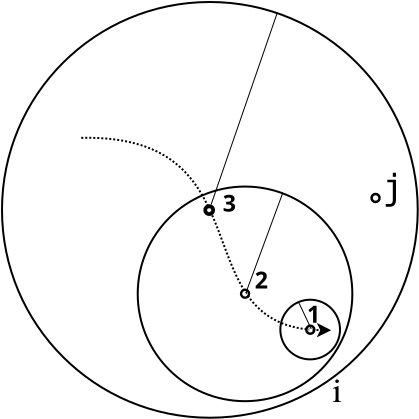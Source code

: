 <?xml version="1.0" encoding="UTF-8"?>
<dia:diagram xmlns:dia="http://www.lysator.liu.se/~alla/dia/">
  <dia:layer name="Background" visible="true" active="true">
    <dia:object type="Standard - Ellipse" version="0" id="O0">
      <dia:attribute name="obj_pos">
        <dia:point val="5.486,-0.792"/>
      </dia:attribute>
      <dia:attribute name="obj_bb">
        <dia:rectangle val="5.436,-0.842;26.323,20.045"/>
      </dia:attribute>
      <dia:attribute name="elem_corner">
        <dia:point val="5.486,-0.792"/>
      </dia:attribute>
      <dia:attribute name="elem_width">
        <dia:real val="20.787"/>
      </dia:attribute>
      <dia:attribute name="elem_height">
        <dia:real val="20.787"/>
      </dia:attribute>
      <dia:attribute name="border_width">
        <dia:real val="0.1"/>
      </dia:attribute>
      <dia:attribute name="aspect">
        <dia:enum val="2"/>
      </dia:attribute>
    </dia:object>
    <dia:object type="Standard - Ellipse" version="0" id="O1">
      <dia:attribute name="obj_pos">
        <dia:point val="12.272,8.436"/>
      </dia:attribute>
      <dia:attribute name="obj_bb">
        <dia:rectangle val="12.222,8.386;23.053,19.217"/>
      </dia:attribute>
      <dia:attribute name="elem_corner">
        <dia:point val="12.272,8.436"/>
      </dia:attribute>
      <dia:attribute name="elem_width">
        <dia:real val="10.731"/>
      </dia:attribute>
      <dia:attribute name="elem_height">
        <dia:real val="10.731"/>
      </dia:attribute>
      <dia:attribute name="border_width">
        <dia:real val="0.1"/>
      </dia:attribute>
      <dia:attribute name="aspect">
        <dia:enum val="2"/>
      </dia:attribute>
    </dia:object>
    <dia:object type="Standard - Ellipse" version="0" id="O2">
      <dia:attribute name="obj_pos">
        <dia:point val="19.403,14.094"/>
      </dia:attribute>
      <dia:attribute name="obj_bb">
        <dia:rectangle val="19.353,14.044;22.436,17.126"/>
      </dia:attribute>
      <dia:attribute name="elem_corner">
        <dia:point val="19.403,14.094"/>
      </dia:attribute>
      <dia:attribute name="elem_width">
        <dia:real val="2.983"/>
      </dia:attribute>
      <dia:attribute name="elem_height">
        <dia:real val="2.983"/>
      </dia:attribute>
      <dia:attribute name="border_width">
        <dia:real val="0.1"/>
      </dia:attribute>
      <dia:attribute name="aspect">
        <dia:enum val="2"/>
      </dia:attribute>
    </dia:object>
    <dia:object type="Standard - BezierLine" version="0" id="O3">
      <dia:attribute name="obj_pos">
        <dia:point val="9.45,6"/>
      </dia:attribute>
      <dia:attribute name="obj_bb">
        <dia:rectangle val="9.399,5.947;21.946,15.977"/>
      </dia:attribute>
      <dia:attribute name="bez_points">
        <dia:point val="9.45,6"/>
        <dia:point val="18.95,5.8"/>
        <dia:point val="14.312,15.566"/>
        <dia:point val="21.946,15.62"/>
      </dia:attribute>
      <dia:attribute name="corner_types">
        <dia:enum val="0"/>
        <dia:enum val="0"/>
      </dia:attribute>
      <dia:attribute name="line_style">
        <dia:enum val="1"/>
      </dia:attribute>
      <dia:attribute name="dashlength">
        <dia:real val="0.1"/>
      </dia:attribute>
      <dia:attribute name="end_arrow">
        <dia:enum val="22"/>
      </dia:attribute>
      <dia:attribute name="end_arrow_length">
        <dia:real val="0.5"/>
      </dia:attribute>
      <dia:attribute name="end_arrow_width">
        <dia:real val="0.5"/>
      </dia:attribute>
    </dia:object>
    <dia:object type="Standard - Text" version="1" id="O4">
      <dia:attribute name="obj_pos">
        <dia:point val="16.521,9.695"/>
      </dia:attribute>
      <dia:attribute name="obj_bb">
        <dia:rectangle val="16.521,8.62;17.326,9.97"/>
      </dia:attribute>
      <dia:attribute name="text">
        <dia:composite type="text">
          <dia:attribute name="string">
            <dia:string>#3#</dia:string>
          </dia:attribute>
          <dia:attribute name="font">
            <dia:font family="sans" style="80" name="Helvetica-Bold"/>
          </dia:attribute>
          <dia:attribute name="height">
            <dia:real val="1.446"/>
          </dia:attribute>
          <dia:attribute name="pos">
            <dia:point val="16.521,9.695"/>
          </dia:attribute>
          <dia:attribute name="color">
            <dia:color val="#000000"/>
          </dia:attribute>
          <dia:attribute name="alignment">
            <dia:enum val="0"/>
          </dia:attribute>
        </dia:composite>
      </dia:attribute>
      <dia:attribute name="valign">
        <dia:enum val="3"/>
      </dia:attribute>
    </dia:object>
    <dia:object type="Standard - Ellipse" version="0" id="O5">
      <dia:attribute name="obj_pos">
        <dia:point val="15.751,9.519"/>
      </dia:attribute>
      <dia:attribute name="obj_bb">
        <dia:rectangle val="15.551,9.319;16.14,9.908"/>
      </dia:attribute>
      <dia:attribute name="elem_corner">
        <dia:point val="15.751,9.519"/>
      </dia:attribute>
      <dia:attribute name="elem_width">
        <dia:real val="0.189"/>
      </dia:attribute>
      <dia:attribute name="elem_height">
        <dia:real val="0.189"/>
      </dia:attribute>
      <dia:attribute name="border_width">
        <dia:real val="0.4"/>
      </dia:attribute>
      <dia:attribute name="aspect">
        <dia:enum val="2"/>
      </dia:attribute>
    </dia:object>
    <dia:object type="Standard - Ellipse" version="0" id="O6">
      <dia:attribute name="obj_pos">
        <dia:point val="17.579,13.735"/>
      </dia:attribute>
      <dia:attribute name="obj_bb">
        <dia:rectangle val="17.379,13.535;17.898,14.053"/>
      </dia:attribute>
      <dia:attribute name="elem_corner">
        <dia:point val="17.579,13.735"/>
      </dia:attribute>
      <dia:attribute name="elem_width">
        <dia:real val="0.118"/>
      </dia:attribute>
      <dia:attribute name="elem_height">
        <dia:real val="0.118"/>
      </dia:attribute>
      <dia:attribute name="border_width">
        <dia:real val="0.4"/>
      </dia:attribute>
      <dia:attribute name="aspect">
        <dia:enum val="2"/>
      </dia:attribute>
    </dia:object>
    <dia:object type="Standard - Ellipse" version="0" id="O7">
      <dia:attribute name="obj_pos">
        <dia:point val="20.839,15.531"/>
      </dia:attribute>
      <dia:attribute name="obj_bb">
        <dia:rectangle val="20.639,15.332;21.164,15.857"/>
      </dia:attribute>
      <dia:attribute name="elem_corner">
        <dia:point val="20.839,15.531"/>
      </dia:attribute>
      <dia:attribute name="elem_width">
        <dia:real val="0.126"/>
      </dia:attribute>
      <dia:attribute name="elem_height">
        <dia:real val="0.126"/>
      </dia:attribute>
      <dia:attribute name="border_width">
        <dia:real val="0.4"/>
      </dia:attribute>
      <dia:attribute name="aspect">
        <dia:enum val="2"/>
      </dia:attribute>
    </dia:object>
    <dia:object type="Standard - Text" version="1" id="O8">
      <dia:attribute name="obj_pos">
        <dia:point val="18.126,13.527"/>
      </dia:attribute>
      <dia:attribute name="obj_bb">
        <dia:rectangle val="18.126,12.452;18.931,13.802"/>
      </dia:attribute>
      <dia:attribute name="text">
        <dia:composite type="text">
          <dia:attribute name="string">
            <dia:string>#2#</dia:string>
          </dia:attribute>
          <dia:attribute name="font">
            <dia:font family="sans" style="80" name="Helvetica-Bold"/>
          </dia:attribute>
          <dia:attribute name="height">
            <dia:real val="1.446"/>
          </dia:attribute>
          <dia:attribute name="pos">
            <dia:point val="18.126,13.527"/>
          </dia:attribute>
          <dia:attribute name="color">
            <dia:color val="#000000"/>
          </dia:attribute>
          <dia:attribute name="alignment">
            <dia:enum val="0"/>
          </dia:attribute>
        </dia:composite>
      </dia:attribute>
      <dia:attribute name="valign">
        <dia:enum val="3"/>
      </dia:attribute>
    </dia:object>
    <dia:object type="Standard - Text" version="1" id="O9">
      <dia:attribute name="obj_pos">
        <dia:point val="20.733,15.251"/>
      </dia:attribute>
      <dia:attribute name="obj_bb">
        <dia:rectangle val="20.733,14.175;21.538,15.525"/>
      </dia:attribute>
      <dia:attribute name="text">
        <dia:composite type="text">
          <dia:attribute name="string">
            <dia:string>#1#</dia:string>
          </dia:attribute>
          <dia:attribute name="font">
            <dia:font family="sans" style="80" name="Helvetica-Bold"/>
          </dia:attribute>
          <dia:attribute name="height">
            <dia:real val="1.446"/>
          </dia:attribute>
          <dia:attribute name="pos">
            <dia:point val="20.733,15.251"/>
          </dia:attribute>
          <dia:attribute name="color">
            <dia:color val="#000000"/>
          </dia:attribute>
          <dia:attribute name="alignment">
            <dia:enum val="0"/>
          </dia:attribute>
        </dia:composite>
      </dia:attribute>
      <dia:attribute name="valign">
        <dia:enum val="3"/>
      </dia:attribute>
    </dia:object>
    <dia:object type="Standard - Text" version="1" id="O10">
      <dia:attribute name="obj_pos">
        <dia:point val="23.659,18.758"/>
      </dia:attribute>
      <dia:attribute name="obj_bb">
        <dia:rectangle val="23.659,18.163;23.659,18.911"/>
      </dia:attribute>
      <dia:attribute name="text">
        <dia:composite type="text">
          <dia:attribute name="string">
            <dia:string>##</dia:string>
          </dia:attribute>
          <dia:attribute name="font">
            <dia:font family="sans" style="0" name="Helvetica"/>
          </dia:attribute>
          <dia:attribute name="height">
            <dia:real val="0.8"/>
          </dia:attribute>
          <dia:attribute name="pos">
            <dia:point val="23.659,18.758"/>
          </dia:attribute>
          <dia:attribute name="color">
            <dia:color val="#000000"/>
          </dia:attribute>
          <dia:attribute name="alignment">
            <dia:enum val="0"/>
          </dia:attribute>
        </dia:composite>
      </dia:attribute>
      <dia:attribute name="valign">
        <dia:enum val="3"/>
      </dia:attribute>
    </dia:object>
    <dia:object type="Standard - Text" version="1" id="O11">
      <dia:attribute name="obj_pos">
        <dia:point val="21.994,19.203"/>
      </dia:attribute>
      <dia:attribute name="obj_bb">
        <dia:rectangle val="21.994,17.345;22.484,19.698"/>
      </dia:attribute>
      <dia:attribute name="text">
        <dia:composite type="text">
          <dia:attribute name="string">
            <dia:string>#i#</dia:string>
          </dia:attribute>
          <dia:attribute name="font">
            <dia:font family="TeX Gyre Termes" style="0" name="Courier"/>
          </dia:attribute>
          <dia:attribute name="height">
            <dia:real val="2.201"/>
          </dia:attribute>
          <dia:attribute name="pos">
            <dia:point val="21.994,19.203"/>
          </dia:attribute>
          <dia:attribute name="color">
            <dia:color val="#000000"/>
          </dia:attribute>
          <dia:attribute name="alignment">
            <dia:enum val="0"/>
          </dia:attribute>
        </dia:composite>
      </dia:attribute>
      <dia:attribute name="valign">
        <dia:enum val="3"/>
      </dia:attribute>
    </dia:object>
    <dia:object type="Standard - Text" version="1" id="O12">
      <dia:attribute name="obj_pos">
        <dia:point val="24.517,9.096"/>
      </dia:attribute>
      <dia:attribute name="obj_bb">
        <dia:rectangle val="24.517,7.461;25.577,9.513"/>
      </dia:attribute>
      <dia:attribute name="text">
        <dia:composite type="text">
          <dia:attribute name="string">
            <dia:string>#j#</dia:string>
          </dia:attribute>
          <dia:attribute name="font">
            <dia:font family="monospace" style="0" name="Courier"/>
          </dia:attribute>
          <dia:attribute name="height">
            <dia:real val="2.201"/>
          </dia:attribute>
          <dia:attribute name="pos">
            <dia:point val="24.517,9.096"/>
          </dia:attribute>
          <dia:attribute name="color">
            <dia:color val="#000000"/>
          </dia:attribute>
          <dia:attribute name="alignment">
            <dia:enum val="0"/>
          </dia:attribute>
        </dia:composite>
      </dia:attribute>
      <dia:attribute name="valign">
        <dia:enum val="3"/>
      </dia:attribute>
    </dia:object>
    <dia:object type="Standard - Text" version="1" id="O13">
      <dia:attribute name="obj_pos">
        <dia:point val="2.216,0.048"/>
      </dia:attribute>
      <dia:attribute name="obj_bb">
        <dia:rectangle val="2.216,-0.547;2.216,0.201"/>
      </dia:attribute>
      <dia:attribute name="text">
        <dia:composite type="text">
          <dia:attribute name="string">
            <dia:string>##</dia:string>
          </dia:attribute>
          <dia:attribute name="font">
            <dia:font family="sans" style="0" name="Helvetica"/>
          </dia:attribute>
          <dia:attribute name="height">
            <dia:real val="0.8"/>
          </dia:attribute>
          <dia:attribute name="pos">
            <dia:point val="2.216,0.048"/>
          </dia:attribute>
          <dia:attribute name="color">
            <dia:color val="#000000"/>
          </dia:attribute>
          <dia:attribute name="alignment">
            <dia:enum val="0"/>
          </dia:attribute>
        </dia:composite>
      </dia:attribute>
      <dia:attribute name="valign">
        <dia:enum val="3"/>
      </dia:attribute>
    </dia:object>
    <dia:object type="Standard - Ellipse" version="0" id="O14">
      <dia:attribute name="obj_pos">
        <dia:point val="24.101,8.944"/>
      </dia:attribute>
      <dia:attribute name="obj_bb">
        <dia:rectangle val="23.901,8.744;24.427,9.27"/>
      </dia:attribute>
      <dia:attribute name="elem_corner">
        <dia:point val="24.101,8.944"/>
      </dia:attribute>
      <dia:attribute name="elem_width">
        <dia:real val="0.126"/>
      </dia:attribute>
      <dia:attribute name="elem_height">
        <dia:real val="0.126"/>
      </dia:attribute>
      <dia:attribute name="border_width">
        <dia:real val="0.4"/>
      </dia:attribute>
      <dia:attribute name="aspect">
        <dia:enum val="2"/>
      </dia:attribute>
    </dia:object>
    <dia:object type="Standard - Line" version="0" id="O15">
      <dia:attribute name="obj_pos">
        <dia:point val="19.254,-0.265"/>
      </dia:attribute>
      <dia:attribute name="obj_bb">
        <dia:rectangle val="15.942,-0.265;19.254,9.336"/>
      </dia:attribute>
      <dia:attribute name="conn_endpoints">
        <dia:point val="19.254,-0.265"/>
        <dia:point val="15.942,9.336"/>
      </dia:attribute>
      <dia:attribute name="numcp">
        <dia:int val="1"/>
      </dia:attribute>
      <dia:attribute name="line_width">
        <dia:real val="0"/>
      </dia:attribute>
      <dia:connections>
        <dia:connection handle="1" to="O5" connection="8"/>
      </dia:connections>
    </dia:object>
    <dia:object type="Standard - Line" version="0" id="O16">
      <dia:attribute name="obj_pos">
        <dia:point val="19.524,8.757"/>
      </dia:attribute>
      <dia:attribute name="obj_bb">
        <dia:rectangle val="17.68,8.757;19.524,13.752"/>
      </dia:attribute>
      <dia:attribute name="conn_endpoints">
        <dia:point val="19.524,8.757"/>
        <dia:point val="17.68,13.752"/>
      </dia:attribute>
      <dia:attribute name="numcp">
        <dia:int val="1"/>
      </dia:attribute>
      <dia:attribute name="line_width">
        <dia:real val="0"/>
      </dia:attribute>
      <dia:connections>
        <dia:connection handle="1" to="O6" connection="2"/>
      </dia:connections>
    </dia:object>
    <dia:object type="Standard - Line" version="0" id="O17">
      <dia:attribute name="obj_pos">
        <dia:point val="20.329,14.244"/>
      </dia:attribute>
      <dia:attribute name="obj_bb">
        <dia:rectangle val="20.329,14.244;20.946,15.55"/>
      </dia:attribute>
      <dia:attribute name="conn_endpoints">
        <dia:point val="20.329,14.244"/>
        <dia:point val="20.946,15.55"/>
      </dia:attribute>
      <dia:attribute name="numcp">
        <dia:int val="1"/>
      </dia:attribute>
      <dia:attribute name="line_width">
        <dia:real val="0"/>
      </dia:attribute>
      <dia:connections>
        <dia:connection handle="1" to="O7" connection="2"/>
      </dia:connections>
    </dia:object>
  </dia:layer>
</dia:diagram>
